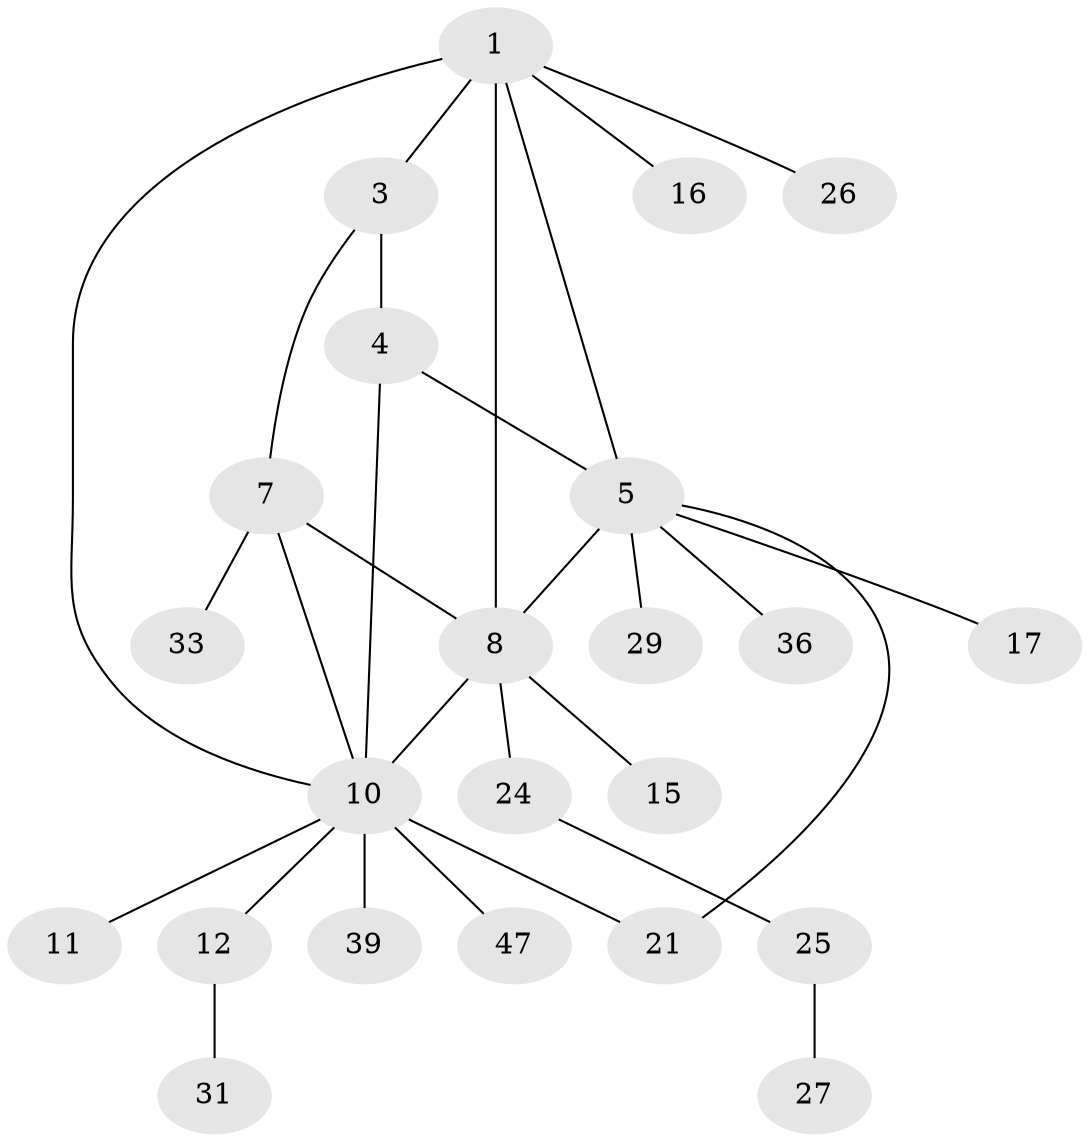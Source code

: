 // original degree distribution, {5: 0.0851063829787234, 3: 0.0851063829787234, 4: 0.06382978723404255, 6: 0.02127659574468085, 7: 0.02127659574468085, 10: 0.02127659574468085, 2: 0.2553191489361702, 1: 0.44680851063829785}
// Generated by graph-tools (version 1.1) at 2025/16/03/09/25 04:16:08]
// undirected, 23 vertices, 29 edges
graph export_dot {
graph [start="1"]
  node [color=gray90,style=filled];
  1 [super="+2+13"];
  3 [super="+41+43"];
  4;
  5 [super="+6"];
  7;
  8 [super="+9+22+19"];
  10 [super="+35+14+18"];
  11 [super="+45"];
  12 [super="+28"];
  15;
  16 [super="+20"];
  17;
  21;
  24;
  25;
  26;
  27;
  29;
  31 [super="+38"];
  33;
  36;
  39;
  47;
  1 -- 10;
  1 -- 16;
  1 -- 26;
  1 -- 3;
  1 -- 5;
  1 -- 8 [weight=2];
  3 -- 4;
  3 -- 7;
  4 -- 10;
  4 -- 5;
  5 -- 8 [weight=2];
  5 -- 17;
  5 -- 36;
  5 -- 21;
  5 -- 29;
  7 -- 8;
  7 -- 33;
  7 -- 10;
  8 -- 24;
  8 -- 10 [weight=2];
  8 -- 15;
  10 -- 11;
  10 -- 12;
  10 -- 39;
  10 -- 47;
  10 -- 21;
  12 -- 31;
  24 -- 25;
  25 -- 27;
}

